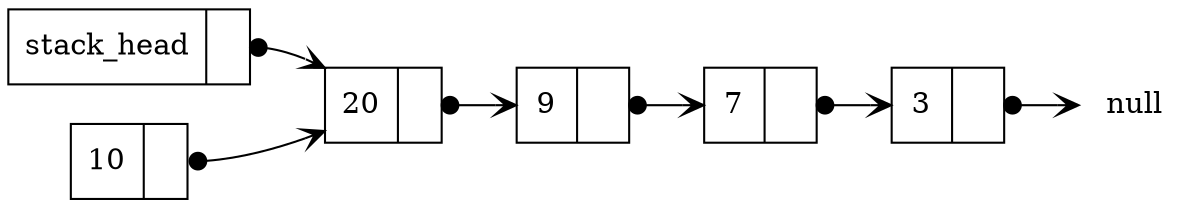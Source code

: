 digraph circular_linked_list {
        rankdir=LR;
        node [shape=record];
        head [label="{ stack_head | <next>  }"]
        a [label="{ 3 | <next>  }"]
        b [label="{ 7 | <next>  }"]
        c [label="{ 9 | <next>  }"]
        d [label="{ 20 | <next>  }"]
        e [label="{ 10 | <next>  }"]
        null [shape=none, label="null"];
        head:next -> d [arrowhead=vee, arrowtail=dot, dir=both, tailclip=false];
        a:next -> null   [arrowhead=vee, arrowtail=dot, dir=both, tailclip=false];
        b:next -> a [arrowhead=vee, arrowtail=dot, dir=both, tailclip=false];
        c:next -> b [arrowhead=vee, arrowtail=dot, dir=both, tailclip=false];
        d:next -> c [arrowhead=vee, arrowtail=dot, dir=both, tailclip=false];
        e:next -> d [arrowhead=vee, arrowtail=dot, dir=both, tailclip=false];
}

